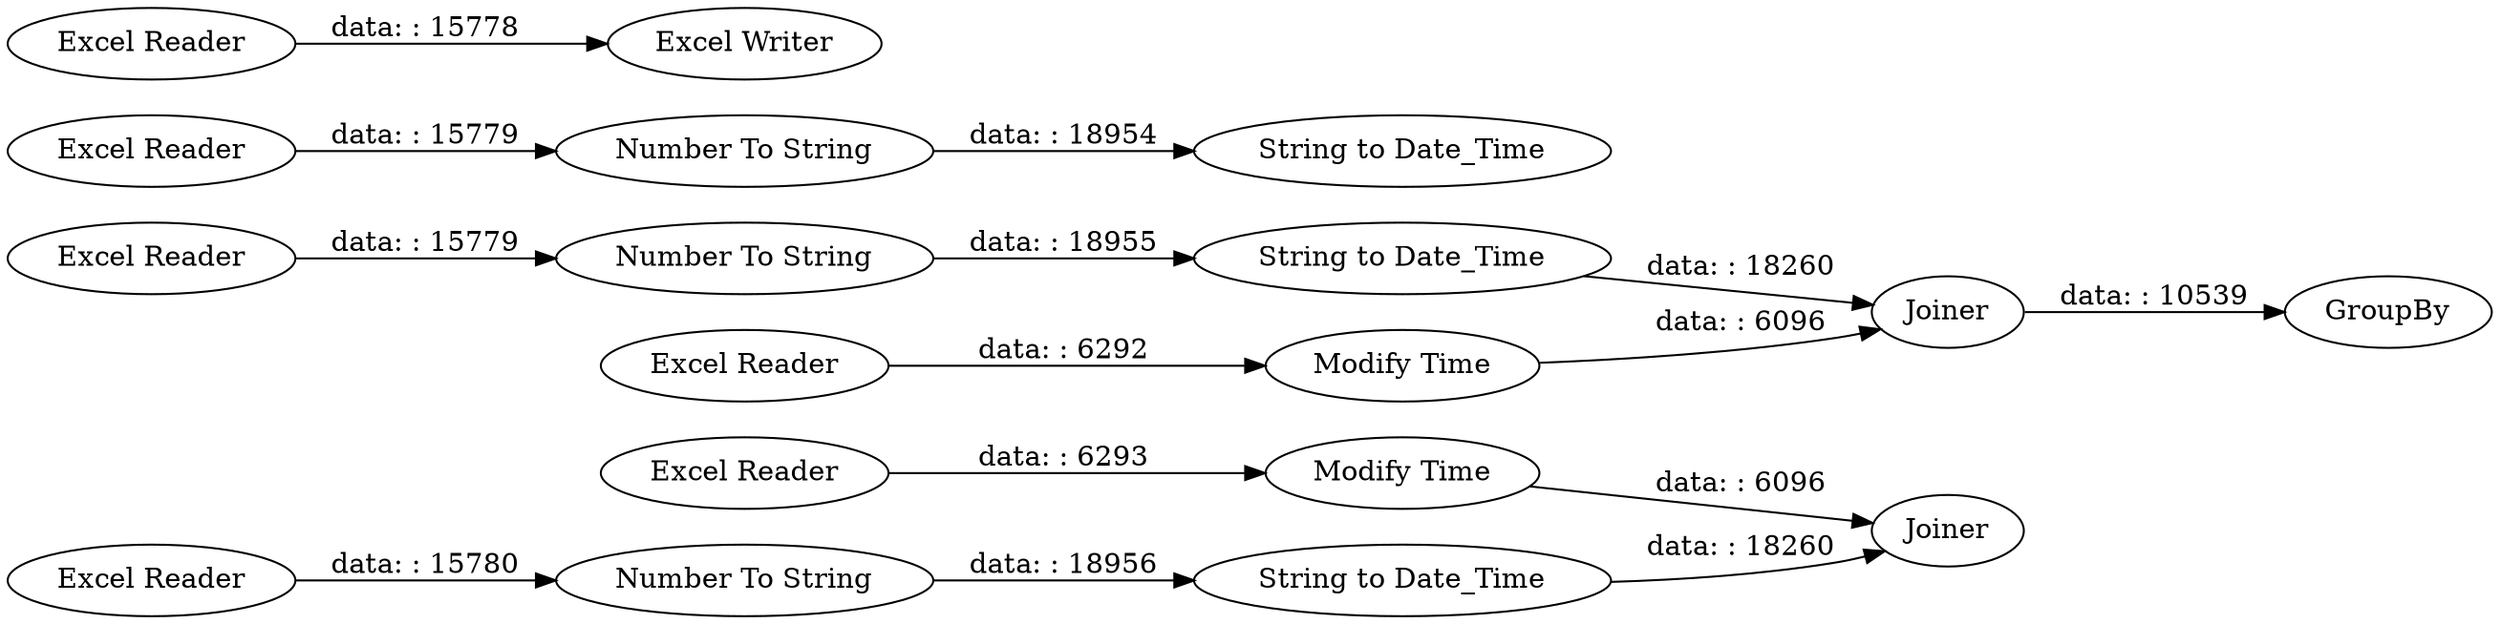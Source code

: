 digraph {
	"-5985127220119991769_10" [label="String to Date_Time"]
	"-5985127220119991769_17" [label=Joiner]
	"-5985127220119991769_5" [label="String to Date_Time"]
	"-5985127220119991769_4" [label="Number To String"]
	"-5985127220119991769_2" [label="Excel Writer"]
	"-5985127220119991769_6" [label="Excel Reader"]
	"-5985127220119991769_11" [label=Joiner]
	"-5985127220119991769_13" [label="Excel Reader"]
	"-5985127220119991769_14" [label="Number To String"]
	"-5985127220119991769_16" [label="Excel Reader"]
	"-5985127220119991769_3" [label="Excel Reader"]
	"-5985127220119991769_8" [label="Excel Reader"]
	"-5985127220119991769_15" [label="String to Date_Time"]
	"-5985127220119991769_9" [label="Number To String"]
	"-5985127220119991769_18" [label=GroupBy]
	"-5985127220119991769_12" [label="Modify Time"]
	"-5985127220119991769_7" [label="Modify Time"]
	"-5985127220119991769_1" [label="Excel Reader"]
	"-5985127220119991769_7" -> "-5985127220119991769_11" [label="data: : 6096"]
	"-5985127220119991769_13" -> "-5985127220119991769_14" [label="data: : 15779"]
	"-5985127220119991769_9" -> "-5985127220119991769_10" [label="data: : 18956"]
	"-5985127220119991769_4" -> "-5985127220119991769_5" [label="data: : 18954"]
	"-5985127220119991769_6" -> "-5985127220119991769_7" [label="data: : 6293"]
	"-5985127220119991769_17" -> "-5985127220119991769_18" [label="data: : 10539"]
	"-5985127220119991769_14" -> "-5985127220119991769_15" [label="data: : 18955"]
	"-5985127220119991769_1" -> "-5985127220119991769_2" [label="data: : 15778"]
	"-5985127220119991769_15" -> "-5985127220119991769_17" [label="data: : 18260"]
	"-5985127220119991769_16" -> "-5985127220119991769_12" [label="data: : 6292"]
	"-5985127220119991769_8" -> "-5985127220119991769_9" [label="data: : 15780"]
	"-5985127220119991769_10" -> "-5985127220119991769_11" [label="data: : 18260"]
	"-5985127220119991769_3" -> "-5985127220119991769_4" [label="data: : 15779"]
	"-5985127220119991769_12" -> "-5985127220119991769_17" [label="data: : 6096"]
	rankdir=LR
}
